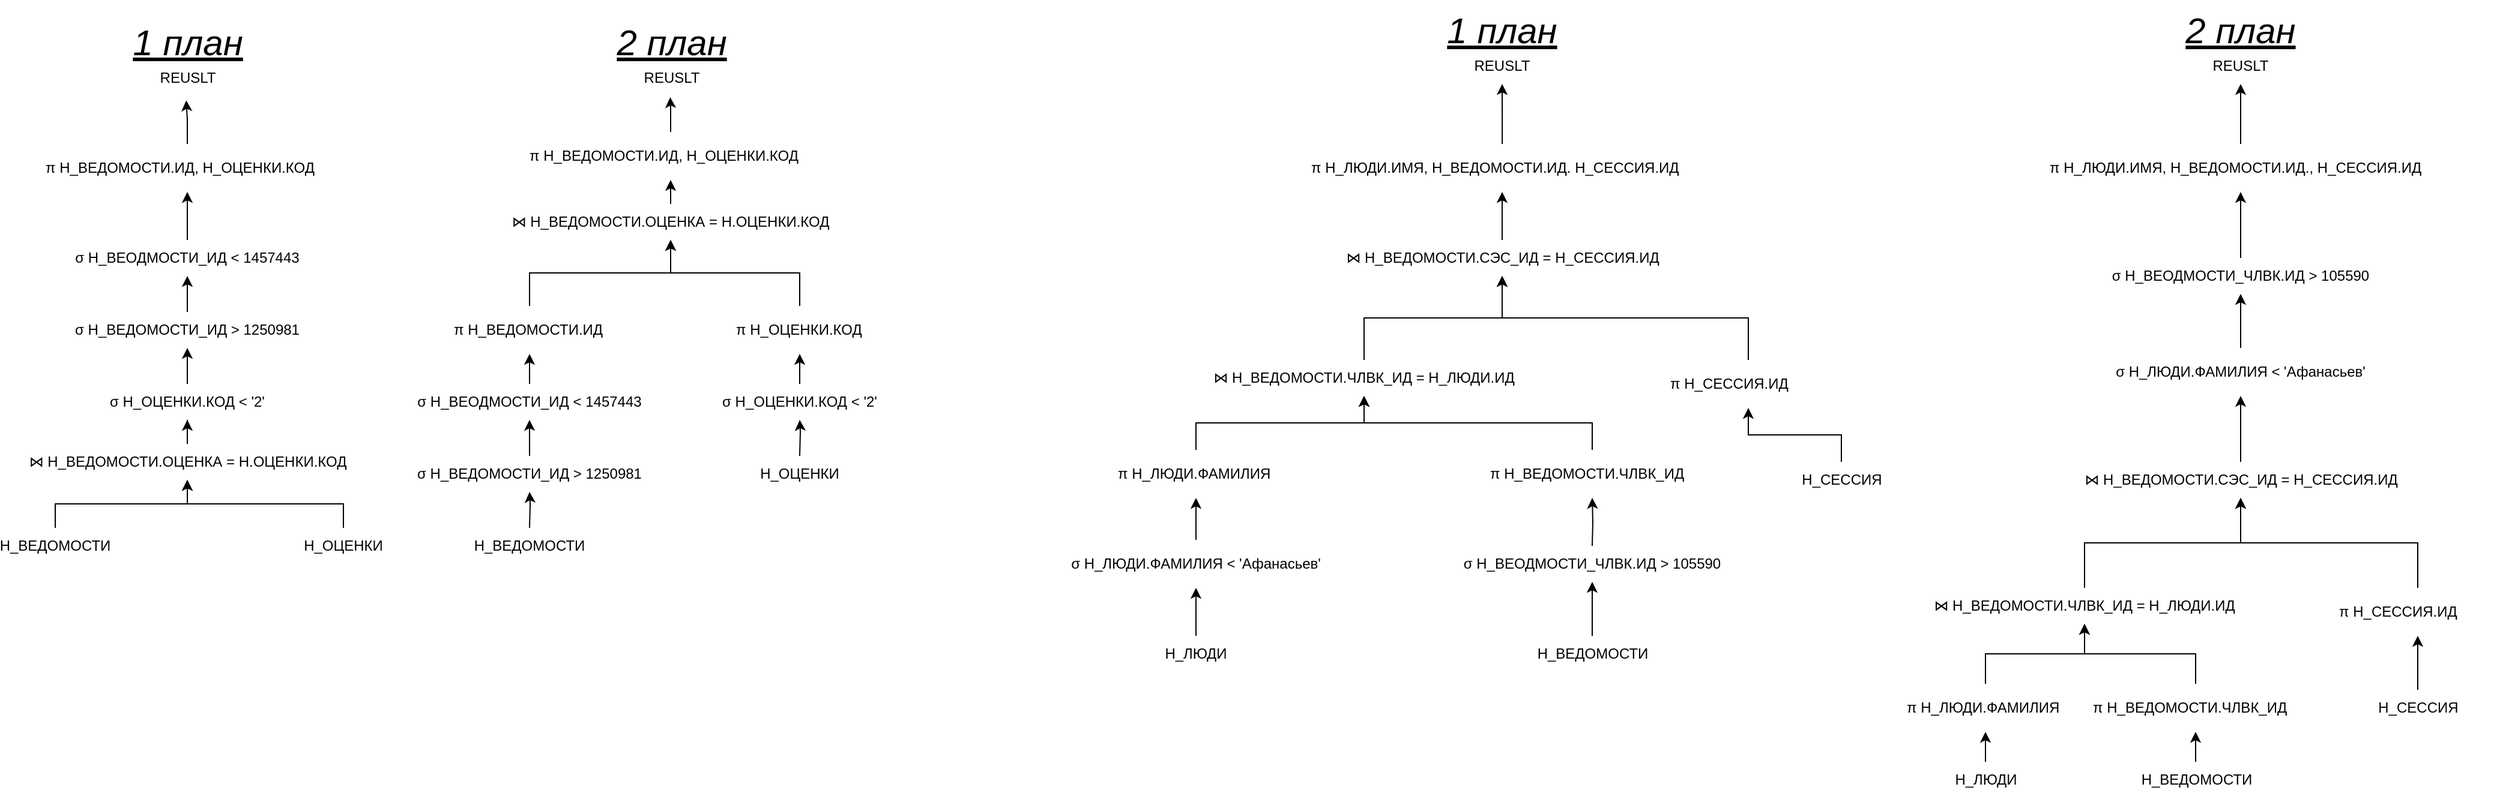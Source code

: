 <mxfile version="24.4.9" type="device">
  <diagram name="Page-1" id="cY3PVSHQkvxPXBEjbLgC">
    <mxGraphModel dx="2304" dy="683" grid="1" gridSize="10" guides="1" tooltips="1" connect="1" arrows="1" fold="1" page="1" pageScale="1" pageWidth="1169" pageHeight="827" math="0" shadow="0">
      <root>
        <mxCell id="0" />
        <mxCell id="1" parent="0" />
        <mxCell id="KoGDCauCFxVt7_qu_iSd-120" style="edgeStyle=orthogonalEdgeStyle;rounded=0;orthogonalLoop=1;jettySize=auto;html=1;entryX=0.5;entryY=1;entryDx=0;entryDy=0;" parent="1" target="KoGDCauCFxVt7_qu_iSd-112" edge="1">
          <mxGeometry relative="1" as="geometry">
            <mxPoint x="400" y="490" as="sourcePoint" />
          </mxGeometry>
        </mxCell>
        <mxCell id="KoGDCauCFxVt7_qu_iSd-109" value="&lt;span class=&quot;box&quot;&gt;σ &lt;/span&gt;Н_ВЕОДМОСТИ_ЧЛВК.ИД &amp;gt; 105590" style="text;html=1;verticalAlign=middle;align=center;whiteSpace=wrap;" parent="1" vertex="1">
          <mxGeometry x="280" y="490" width="240" height="30" as="geometry" />
        </mxCell>
        <mxCell id="KoGDCauCFxVt7_qu_iSd-40" style="edgeStyle=orthogonalEdgeStyle;rounded=0;orthogonalLoop=1;jettySize=auto;html=1;entryX=0.5;entryY=1;entryDx=0;entryDy=0;verticalAlign=middle;" parent="1" source="KoGDCauCFxVt7_qu_iSd-24" target="KoGDCauCFxVt7_qu_iSd-27" edge="1">
          <mxGeometry relative="1" as="geometry" />
        </mxCell>
        <mxCell id="KoGDCauCFxVt7_qu_iSd-24" value="Н_ОЦЕНКИ" style="text;strokeColor=none;align=center;fillColor=none;html=1;verticalAlign=middle;whiteSpace=wrap;rounded=0;" parent="1" vertex="1">
          <mxGeometry x="-675" y="475" width="70" height="30" as="geometry" />
        </mxCell>
        <mxCell id="KoGDCauCFxVt7_qu_iSd-32" style="edgeStyle=orthogonalEdgeStyle;rounded=0;orthogonalLoop=1;jettySize=auto;html=1;verticalAlign=middle;" parent="1" source="KoGDCauCFxVt7_qu_iSd-27" target="KoGDCauCFxVt7_qu_iSd-29" edge="1">
          <mxGeometry relative="1" as="geometry" />
        </mxCell>
        <mxCell id="KoGDCauCFxVt7_qu_iSd-27" value="⋈ Н_ВЕДОМОСТИ.ОЦЕНКА = Н.ОЦЕНКИ.КОД" style="text;strokeColor=none;align=center;fillColor=none;html=1;verticalAlign=middle;whiteSpace=wrap;rounded=0;" parent="1" vertex="1">
          <mxGeometry x="-907.5" y="405" width="275" height="30" as="geometry" />
        </mxCell>
        <mxCell id="KoGDCauCFxVt7_qu_iSd-39" style="edgeStyle=orthogonalEdgeStyle;rounded=0;orthogonalLoop=1;jettySize=auto;html=1;entryX=0.5;entryY=1;entryDx=0;entryDy=0;verticalAlign=middle;" parent="1" source="KoGDCauCFxVt7_qu_iSd-28" target="KoGDCauCFxVt7_qu_iSd-27" edge="1">
          <mxGeometry relative="1" as="geometry" />
        </mxCell>
        <mxCell id="KoGDCauCFxVt7_qu_iSd-28" value="Н_ВЕДОМОСТИ" style="text;strokeColor=none;align=center;fillColor=none;html=1;verticalAlign=middle;whiteSpace=wrap;rounded=0;" parent="1" vertex="1">
          <mxGeometry x="-910" y="475" width="60" height="30" as="geometry" />
        </mxCell>
        <mxCell id="KoGDCauCFxVt7_qu_iSd-33" style="edgeStyle=orthogonalEdgeStyle;rounded=0;orthogonalLoop=1;jettySize=auto;html=1;verticalAlign=middle;" parent="1" source="KoGDCauCFxVt7_qu_iSd-29" target="KoGDCauCFxVt7_qu_iSd-30" edge="1">
          <mxGeometry relative="1" as="geometry" />
        </mxCell>
        <mxCell id="KoGDCauCFxVt7_qu_iSd-29" value="&lt;span class=&quot;box&quot;&gt;σ &lt;/span&gt;Н_ОЦЕНКИ.КОД &amp;lt; &#39;2&#39;" style="text;strokeColor=none;align=center;fillColor=none;html=1;verticalAlign=middle;whiteSpace=wrap;rounded=0;" parent="1" vertex="1">
          <mxGeometry x="-850" y="355" width="160" height="30" as="geometry" />
        </mxCell>
        <mxCell id="KoGDCauCFxVt7_qu_iSd-36" style="edgeStyle=orthogonalEdgeStyle;rounded=0;orthogonalLoop=1;jettySize=auto;html=1;verticalAlign=middle;" parent="1" source="KoGDCauCFxVt7_qu_iSd-30" target="KoGDCauCFxVt7_qu_iSd-31" edge="1">
          <mxGeometry relative="1" as="geometry" />
        </mxCell>
        <mxCell id="KoGDCauCFxVt7_qu_iSd-30" value="&lt;span class=&quot;box&quot;&gt;σ &lt;/span&gt;Н_ВЕДОМОСТИ_ИД &amp;gt; 1250981" style="text;strokeColor=none;align=center;fillColor=none;html=1;verticalAlign=middle;whiteSpace=wrap;rounded=0;" parent="1" vertex="1">
          <mxGeometry x="-875" y="295" width="210" height="30" as="geometry" />
        </mxCell>
        <mxCell id="KoGDCauCFxVt7_qu_iSd-42" style="edgeStyle=orthogonalEdgeStyle;rounded=0;orthogonalLoop=1;jettySize=auto;html=1;verticalAlign=middle;" parent="1" source="KoGDCauCFxVt7_qu_iSd-31" target="KoGDCauCFxVt7_qu_iSd-41" edge="1">
          <mxGeometry relative="1" as="geometry" />
        </mxCell>
        <mxCell id="KoGDCauCFxVt7_qu_iSd-31" value="&lt;span class=&quot;box&quot;&gt;σ &lt;/span&gt;Н_ВЕОДМОСТИ_ИД &amp;lt; 1457443" style="text;html=1;verticalAlign=middle;align=center;whiteSpace=wrap;" parent="1" vertex="1">
          <mxGeometry x="-875" y="235" width="210" height="30" as="geometry" />
        </mxCell>
        <mxCell id="KoGDCauCFxVt7_qu_iSd-37" value="REUSLT" style="text;html=1;align=center;verticalAlign=middle;resizable=0;points=[];autosize=1;strokeColor=none;fillColor=none;" parent="1" vertex="1">
          <mxGeometry x="-805" y="85" width="70" height="30" as="geometry" />
        </mxCell>
        <mxCell id="KoGDCauCFxVt7_qu_iSd-41" value="&lt;span class=&quot;box&quot;&gt;π&lt;/span&gt; Н_ВЕДОМОСТИ.ИД, Н_ОЦЕНКИ.КОД" style="text;whiteSpace=wrap;html=1;verticalAlign=middle;" parent="1" vertex="1">
          <mxGeometry x="-890" y="155" width="240" height="40" as="geometry" />
        </mxCell>
        <mxCell id="KoGDCauCFxVt7_qu_iSd-43" style="edgeStyle=orthogonalEdgeStyle;rounded=0;orthogonalLoop=1;jettySize=auto;html=1;entryX=0.487;entryY=1.123;entryDx=0;entryDy=0;entryPerimeter=0;verticalAlign=middle;" parent="1" source="KoGDCauCFxVt7_qu_iSd-41" target="KoGDCauCFxVt7_qu_iSd-37" edge="1">
          <mxGeometry relative="1" as="geometry" />
        </mxCell>
        <mxCell id="KoGDCauCFxVt7_qu_iSd-51" style="edgeStyle=orthogonalEdgeStyle;rounded=0;orthogonalLoop=1;jettySize=auto;html=1;verticalAlign=middle;" parent="1" target="KoGDCauCFxVt7_qu_iSd-50" edge="1">
          <mxGeometry relative="1" as="geometry">
            <mxPoint x="-260.0" y="415" as="sourcePoint" />
          </mxGeometry>
        </mxCell>
        <mxCell id="KoGDCauCFxVt7_qu_iSd-52" style="edgeStyle=orthogonalEdgeStyle;rounded=0;orthogonalLoop=1;jettySize=auto;html=1;verticalAlign=middle;" parent="1" target="KoGDCauCFxVt7_qu_iSd-48" edge="1">
          <mxGeometry relative="1" as="geometry">
            <mxPoint x="-485.0" y="475" as="sourcePoint" />
          </mxGeometry>
        </mxCell>
        <mxCell id="KoGDCauCFxVt7_qu_iSd-47" style="edgeStyle=orthogonalEdgeStyle;rounded=0;orthogonalLoop=1;jettySize=auto;html=1;verticalAlign=middle;" parent="1" source="KoGDCauCFxVt7_qu_iSd-48" target="KoGDCauCFxVt7_qu_iSd-49" edge="1">
          <mxGeometry relative="1" as="geometry" />
        </mxCell>
        <mxCell id="KoGDCauCFxVt7_qu_iSd-48" value="&lt;span class=&quot;box&quot;&gt;σ &lt;/span&gt;Н_ВЕДОМОСТИ_ИД &amp;gt; 1250981" style="text;strokeColor=none;align=center;fillColor=none;html=1;verticalAlign=middle;whiteSpace=wrap;rounded=0;" parent="1" vertex="1">
          <mxGeometry x="-590" y="415" width="210" height="30" as="geometry" />
        </mxCell>
        <mxCell id="KoGDCauCFxVt7_qu_iSd-60" style="edgeStyle=orthogonalEdgeStyle;rounded=0;orthogonalLoop=1;jettySize=auto;html=1;entryX=0.5;entryY=1;entryDx=0;entryDy=0;verticalAlign=middle;" parent="1" source="KoGDCauCFxVt7_qu_iSd-49" target="KoGDCauCFxVt7_qu_iSd-53" edge="1">
          <mxGeometry relative="1" as="geometry" />
        </mxCell>
        <mxCell id="KoGDCauCFxVt7_qu_iSd-49" value="&lt;span class=&quot;box&quot;&gt;σ &lt;/span&gt;Н_ВЕОДМОСТИ_ИД &amp;lt; 1457443" style="text;html=1;verticalAlign=middle;align=center;whiteSpace=wrap;" parent="1" vertex="1">
          <mxGeometry x="-590" y="355" width="210" height="30" as="geometry" />
        </mxCell>
        <mxCell id="KoGDCauCFxVt7_qu_iSd-61" style="edgeStyle=orthogonalEdgeStyle;rounded=0;orthogonalLoop=1;jettySize=auto;html=1;exitX=0.5;exitY=0;exitDx=0;exitDy=0;entryX=0.5;entryY=1;entryDx=0;entryDy=0;verticalAlign=middle;" parent="1" source="KoGDCauCFxVt7_qu_iSd-50" target="KoGDCauCFxVt7_qu_iSd-54" edge="1">
          <mxGeometry relative="1" as="geometry" />
        </mxCell>
        <mxCell id="KoGDCauCFxVt7_qu_iSd-50" value="&lt;span class=&quot;box&quot;&gt;σ &lt;/span&gt;Н_ОЦЕНКИ.КОД &amp;lt; &#39;2&#39;" style="text;strokeColor=none;align=center;fillColor=none;html=1;verticalAlign=middle;whiteSpace=wrap;rounded=0;" parent="1" vertex="1">
          <mxGeometry x="-340" y="355" width="160" height="30" as="geometry" />
        </mxCell>
        <mxCell id="KoGDCauCFxVt7_qu_iSd-62" style="edgeStyle=orthogonalEdgeStyle;rounded=0;orthogonalLoop=1;jettySize=auto;html=1;entryX=0.5;entryY=1;entryDx=0;entryDy=0;verticalAlign=middle;" parent="1" source="KoGDCauCFxVt7_qu_iSd-53" target="KoGDCauCFxVt7_qu_iSd-55" edge="1">
          <mxGeometry relative="1" as="geometry" />
        </mxCell>
        <mxCell id="KoGDCauCFxVt7_qu_iSd-53" value="&lt;span class=&quot;box&quot;&gt;π&lt;/span&gt; Н_ВЕДОМОСТИ.ИД" style="text;whiteSpace=wrap;html=1;verticalAlign=middle;" parent="1" vertex="1">
          <mxGeometry x="-550" y="290" width="130" height="40" as="geometry" />
        </mxCell>
        <mxCell id="KoGDCauCFxVt7_qu_iSd-63" style="edgeStyle=orthogonalEdgeStyle;rounded=0;orthogonalLoop=1;jettySize=auto;html=1;entryX=0.5;entryY=1;entryDx=0;entryDy=0;verticalAlign=middle;" parent="1" source="KoGDCauCFxVt7_qu_iSd-54" target="KoGDCauCFxVt7_qu_iSd-55" edge="1">
          <mxGeometry relative="1" as="geometry" />
        </mxCell>
        <mxCell id="KoGDCauCFxVt7_qu_iSd-54" value="&lt;span class=&quot;box&quot;&gt;π&lt;/span&gt; Н_ОЦЕНКИ.КОД" style="text;whiteSpace=wrap;html=1;verticalAlign=middle;" parent="1" vertex="1">
          <mxGeometry x="-315" y="290" width="110" height="40" as="geometry" />
        </mxCell>
        <mxCell id="KoGDCauCFxVt7_qu_iSd-65" style="edgeStyle=orthogonalEdgeStyle;rounded=0;orthogonalLoop=1;jettySize=auto;html=1;exitX=0.5;exitY=0;exitDx=0;exitDy=0;entryX=0.5;entryY=1;entryDx=0;entryDy=0;verticalAlign=middle;" parent="1" source="KoGDCauCFxVt7_qu_iSd-55" target="KoGDCauCFxVt7_qu_iSd-64" edge="1">
          <mxGeometry relative="1" as="geometry" />
        </mxCell>
        <mxCell id="KoGDCauCFxVt7_qu_iSd-55" value="⋈ Н_ВЕДОМОСТИ.ОЦЕНКА = Н.ОЦЕНКИ.КОД" style="text;strokeColor=none;align=center;fillColor=none;html=1;verticalAlign=middle;whiteSpace=wrap;rounded=0;" parent="1" vertex="1">
          <mxGeometry x="-505" y="205" width="275" height="30" as="geometry" />
        </mxCell>
        <mxCell id="KoGDCauCFxVt7_qu_iSd-56" value="Н_ОЦЕНКИ" style="text;strokeColor=none;align=center;fillColor=none;html=1;verticalAlign=middle;whiteSpace=wrap;rounded=0;" parent="1" vertex="1">
          <mxGeometry x="-295" y="415" width="70" height="30" as="geometry" />
        </mxCell>
        <mxCell id="KoGDCauCFxVt7_qu_iSd-57" value="Н_ВЕДОМОСТИ" style="text;strokeColor=none;align=center;fillColor=none;html=1;verticalAlign=middle;whiteSpace=wrap;rounded=0;" parent="1" vertex="1">
          <mxGeometry x="-515" y="475" width="60" height="30" as="geometry" />
        </mxCell>
        <mxCell id="KoGDCauCFxVt7_qu_iSd-64" value="&lt;span class=&quot;box&quot;&gt;π&lt;/span&gt; Н_ВЕДОМОСТИ.ИД, Н_ОЦЕНКИ.КОД" style="text;whiteSpace=wrap;html=1;verticalAlign=middle;" parent="1" vertex="1">
          <mxGeometry x="-487.5" y="145" width="240" height="40" as="geometry" />
        </mxCell>
        <mxCell id="KoGDCauCFxVt7_qu_iSd-66" value="REUSLT" style="text;html=1;align=center;verticalAlign=middle;resizable=0;points=[];autosize=1;strokeColor=none;fillColor=none;" parent="1" vertex="1">
          <mxGeometry x="-402.5" y="85" width="70" height="30" as="geometry" />
        </mxCell>
        <mxCell id="KoGDCauCFxVt7_qu_iSd-67" style="edgeStyle=orthogonalEdgeStyle;rounded=0;orthogonalLoop=1;jettySize=auto;html=1;entryX=0.495;entryY=1.033;entryDx=0;entryDy=0;entryPerimeter=0;verticalAlign=middle;" parent="1" source="KoGDCauCFxVt7_qu_iSd-64" target="KoGDCauCFxVt7_qu_iSd-66" edge="1">
          <mxGeometry relative="1" as="geometry" />
        </mxCell>
        <mxCell id="KoGDCauCFxVt7_qu_iSd-68" value="1 план" style="text;html=1;align=center;verticalAlign=middle;resizable=0;points=[];autosize=1;strokeColor=none;fillColor=none;fontSize=30;fontStyle=6" parent="1" vertex="1">
          <mxGeometry x="-830" y="45" width="120" height="50" as="geometry" />
        </mxCell>
        <mxCell id="KoGDCauCFxVt7_qu_iSd-69" value="2 план" style="text;html=1;align=center;verticalAlign=middle;resizable=0;points=[];autosize=1;strokeColor=none;fillColor=none;fontSize=30;fontStyle=6" parent="1" vertex="1">
          <mxGeometry x="-427.5" y="45" width="120" height="50" as="geometry" />
        </mxCell>
        <mxCell id="KoGDCauCFxVt7_qu_iSd-134" style="edgeStyle=orthogonalEdgeStyle;rounded=0;orthogonalLoop=1;jettySize=auto;html=1;entryX=0.5;entryY=1;entryDx=0;entryDy=0;" parent="1" source="KoGDCauCFxVt7_qu_iSd-71" target="KoGDCauCFxVt7_qu_iSd-133" edge="1">
          <mxGeometry relative="1" as="geometry" />
        </mxCell>
        <mxCell id="KoGDCauCFxVt7_qu_iSd-71" value="Н_СЕССИЯ" style="text;strokeColor=none;align=center;fillColor=none;html=1;verticalAlign=middle;whiteSpace=wrap;rounded=0;" parent="1" vertex="1">
          <mxGeometry x="572.5" y="420" width="70" height="30" as="geometry" />
        </mxCell>
        <mxCell id="KoGDCauCFxVt7_qu_iSd-82" value="REUSLT" style="text;html=1;verticalAlign=middle;align=center;whiteSpace=wrap;" parent="1" vertex="1">
          <mxGeometry x="290" y="75" width="70" height="30" as="geometry" />
        </mxCell>
        <mxCell id="KoGDCauCFxVt7_qu_iSd-102" value="REUSLT" style="text;html=1;verticalAlign=middle;align=center;whiteSpace=wrap;" parent="1" vertex="1">
          <mxGeometry x="905" y="75" width="70" height="30" as="geometry" />
        </mxCell>
        <mxCell id="KoGDCauCFxVt7_qu_iSd-104" value="1 план" style="text;html=1;verticalAlign=middle;align=center;whiteSpace=wrap;fontSize=30;fontStyle=6" parent="1" vertex="1">
          <mxGeometry x="265" y="35" width="120" height="50" as="geometry" />
        </mxCell>
        <mxCell id="KoGDCauCFxVt7_qu_iSd-119" style="edgeStyle=orthogonalEdgeStyle;rounded=0;orthogonalLoop=1;jettySize=auto;html=1;entryX=0.5;entryY=1;entryDx=0;entryDy=0;" parent="1" source="KoGDCauCFxVt7_qu_iSd-107" edge="1">
          <mxGeometry relative="1" as="geometry">
            <mxPoint x="400" y="520" as="targetPoint" />
          </mxGeometry>
        </mxCell>
        <mxCell id="KoGDCauCFxVt7_qu_iSd-107" value="Н_ВЕДОМОСТИ" style="text;html=1;align=center;verticalAlign=middle;resizable=0;points=[];autosize=1;strokeColor=none;fillColor=none;" parent="1" vertex="1">
          <mxGeometry x="340" y="565" width="120" height="30" as="geometry" />
        </mxCell>
        <mxCell id="KoGDCauCFxVt7_qu_iSd-118" style="edgeStyle=orthogonalEdgeStyle;rounded=0;orthogonalLoop=1;jettySize=auto;html=1;entryX=0.5;entryY=1;entryDx=0;entryDy=0;" parent="1" source="KoGDCauCFxVt7_qu_iSd-108" target="KoGDCauCFxVt7_qu_iSd-113" edge="1">
          <mxGeometry relative="1" as="geometry" />
        </mxCell>
        <mxCell id="KoGDCauCFxVt7_qu_iSd-108" value="&lt;span class=&quot;box&quot;&gt;σ&lt;/span&gt; Н_ЛЮДИ.ФАМИЛИЯ &amp;lt; &#39;Афанасьев&#39;" style="text;html=1;verticalAlign=middle;align=center;whiteSpace=wrap;" parent="1" vertex="1">
          <mxGeometry x="-40" y="485" width="220" height="40" as="geometry" />
        </mxCell>
        <mxCell id="KoGDCauCFxVt7_qu_iSd-116" style="edgeStyle=orthogonalEdgeStyle;rounded=0;orthogonalLoop=1;jettySize=auto;html=1;entryX=0.5;entryY=1;entryDx=0;entryDy=0;" parent="1" source="KoGDCauCFxVt7_qu_iSd-110" target="KoGDCauCFxVt7_qu_iSd-108" edge="1">
          <mxGeometry relative="1" as="geometry" />
        </mxCell>
        <mxCell id="KoGDCauCFxVt7_qu_iSd-110" value="Н_ЛЮДИ" style="text;strokeColor=none;align=center;fillColor=none;html=1;verticalAlign=middle;whiteSpace=wrap;rounded=0;" parent="1" vertex="1">
          <mxGeometry x="35" y="565" width="70" height="30" as="geometry" />
        </mxCell>
        <mxCell id="KoGDCauCFxVt7_qu_iSd-122" style="edgeStyle=orthogonalEdgeStyle;rounded=0;orthogonalLoop=1;jettySize=auto;html=1;entryX=0.5;entryY=1;entryDx=0;entryDy=0;" parent="1" source="KoGDCauCFxVt7_qu_iSd-112" target="KoGDCauCFxVt7_qu_iSd-115" edge="1">
          <mxGeometry relative="1" as="geometry" />
        </mxCell>
        <mxCell id="KoGDCauCFxVt7_qu_iSd-112" value="&lt;span class=&quot;box&quot;&gt;π&lt;/span&gt; Н_ВЕДОМОСТИ.ЧЛВК_ИД" style="text;whiteSpace=wrap;html=1;verticalAlign=middle;" parent="1" vertex="1">
          <mxGeometry x="312.5" y="410" width="175" height="40" as="geometry" />
        </mxCell>
        <mxCell id="KoGDCauCFxVt7_qu_iSd-121" style="edgeStyle=orthogonalEdgeStyle;rounded=0;orthogonalLoop=1;jettySize=auto;html=1;entryX=0.5;entryY=1;entryDx=0;entryDy=0;" parent="1" source="KoGDCauCFxVt7_qu_iSd-113" target="KoGDCauCFxVt7_qu_iSd-115" edge="1">
          <mxGeometry relative="1" as="geometry" />
        </mxCell>
        <mxCell id="KoGDCauCFxVt7_qu_iSd-113" value="&lt;span class=&quot;box&quot;&gt;π&lt;/span&gt; Н_ЛЮДИ.ФАМИЛИЯ" style="text;whiteSpace=wrap;html=1;verticalAlign=middle;" parent="1" vertex="1">
          <mxGeometry x="2.5" y="410" width="135" height="40" as="geometry" />
        </mxCell>
        <mxCell id="KoGDCauCFxVt7_qu_iSd-125" style="edgeStyle=orthogonalEdgeStyle;rounded=0;orthogonalLoop=1;jettySize=auto;html=1;entryX=0.5;entryY=1;entryDx=0;entryDy=0;" parent="1" source="KoGDCauCFxVt7_qu_iSd-115" target="KoGDCauCFxVt7_qu_iSd-123" edge="1">
          <mxGeometry relative="1" as="geometry" />
        </mxCell>
        <mxCell id="KoGDCauCFxVt7_qu_iSd-115" value="⋈ Н_ВЕДОМОСТИ.ЧЛВК_ИД = Н_ЛЮДИ.ИД" style="text;strokeColor=none;align=center;fillColor=none;html=1;verticalAlign=middle;whiteSpace=wrap;rounded=0;" parent="1" vertex="1">
          <mxGeometry x="60" y="335" width="300" height="30" as="geometry" />
        </mxCell>
        <mxCell id="KoGDCauCFxVt7_qu_iSd-127" style="edgeStyle=orthogonalEdgeStyle;rounded=0;orthogonalLoop=1;jettySize=auto;html=1;entryX=0.5;entryY=1;entryDx=0;entryDy=0;" parent="1" source="KoGDCauCFxVt7_qu_iSd-123" target="KoGDCauCFxVt7_qu_iSd-126" edge="1">
          <mxGeometry relative="1" as="geometry" />
        </mxCell>
        <mxCell id="KoGDCauCFxVt7_qu_iSd-123" value="⋈ Н_ВЕДОМОСТИ.СЭС_ИД = Н_СЕССИЯ.ИД" style="text;strokeColor=none;align=center;fillColor=none;html=1;verticalAlign=middle;whiteSpace=wrap;rounded=0;" parent="1" vertex="1">
          <mxGeometry x="187.5" y="235" width="275" height="30" as="geometry" />
        </mxCell>
        <mxCell id="KoGDCauCFxVt7_qu_iSd-152" style="edgeStyle=orthogonalEdgeStyle;rounded=0;orthogonalLoop=1;jettySize=auto;html=1;entryX=0.5;entryY=1;entryDx=0;entryDy=0;" parent="1" source="KoGDCauCFxVt7_qu_iSd-126" target="KoGDCauCFxVt7_qu_iSd-82" edge="1">
          <mxGeometry relative="1" as="geometry" />
        </mxCell>
        <mxCell id="KoGDCauCFxVt7_qu_iSd-126" value="&lt;span class=&quot;box&quot;&gt;π&lt;/span&gt; Н_ЛЮДИ.ИМЯ, Н_ВЕДОМОСТИ.ИД. Н_СЕССИЯ.ИД" style="text;whiteSpace=wrap;html=1;verticalAlign=middle;" parent="1" vertex="1">
          <mxGeometry x="163.75" y="155" width="322.5" height="40" as="geometry" />
        </mxCell>
        <mxCell id="KoGDCauCFxVt7_qu_iSd-142" style="edgeStyle=orthogonalEdgeStyle;rounded=0;orthogonalLoop=1;jettySize=auto;html=1;entryX=0.5;entryY=1;entryDx=0;entryDy=0;" parent="1" source="KoGDCauCFxVt7_qu_iSd-128" target="KoGDCauCFxVt7_qu_iSd-139" edge="1">
          <mxGeometry relative="1" as="geometry" />
        </mxCell>
        <mxCell id="KoGDCauCFxVt7_qu_iSd-128" value="Н_ВЕДОМОСТИ" style="text;html=1;align=center;verticalAlign=middle;resizable=0;points=[];autosize=1;strokeColor=none;fillColor=none;" parent="1" vertex="1">
          <mxGeometry x="842.5" y="670" width="120" height="30" as="geometry" />
        </mxCell>
        <mxCell id="KoGDCauCFxVt7_qu_iSd-140" style="edgeStyle=orthogonalEdgeStyle;rounded=0;orthogonalLoop=1;jettySize=auto;html=1;entryX=0.5;entryY=1;entryDx=0;entryDy=0;" parent="1" source="KoGDCauCFxVt7_qu_iSd-129" target="KoGDCauCFxVt7_qu_iSd-138" edge="1">
          <mxGeometry relative="1" as="geometry" />
        </mxCell>
        <mxCell id="KoGDCauCFxVt7_qu_iSd-129" value="Н_ЛЮДИ" style="text;strokeColor=none;align=center;fillColor=none;html=1;verticalAlign=middle;whiteSpace=wrap;rounded=0;" parent="1" vertex="1">
          <mxGeometry x="692.5" y="670" width="70" height="30" as="geometry" />
        </mxCell>
        <mxCell id="KoGDCauCFxVt7_qu_iSd-141" style="edgeStyle=orthogonalEdgeStyle;rounded=0;orthogonalLoop=1;jettySize=auto;html=1;entryX=0.5;entryY=1;entryDx=0;entryDy=0;" parent="1" source="KoGDCauCFxVt7_qu_iSd-131" target="KoGDCauCFxVt7_qu_iSd-137" edge="1">
          <mxGeometry relative="1" as="geometry" />
        </mxCell>
        <mxCell id="KoGDCauCFxVt7_qu_iSd-131" value="Н_СЕССИЯ" style="text;strokeColor=none;align=center;fillColor=none;html=1;verticalAlign=middle;whiteSpace=wrap;rounded=0;" parent="1" vertex="1">
          <mxGeometry x="1052.5" y="610" width="70" height="30" as="geometry" />
        </mxCell>
        <mxCell id="KoGDCauCFxVt7_qu_iSd-135" style="edgeStyle=orthogonalEdgeStyle;rounded=0;orthogonalLoop=1;jettySize=auto;html=1;entryX=0.5;entryY=1;entryDx=0;entryDy=0;" parent="1" source="KoGDCauCFxVt7_qu_iSd-133" target="KoGDCauCFxVt7_qu_iSd-123" edge="1">
          <mxGeometry relative="1" as="geometry" />
        </mxCell>
        <mxCell id="KoGDCauCFxVt7_qu_iSd-133" value="&lt;span class=&quot;box&quot;&gt;π&lt;/span&gt; Н_СЕССИЯ.ИД" style="text;whiteSpace=wrap;html=1;verticalAlign=middle;" parent="1" vertex="1">
          <mxGeometry x="462.5" y="335" width="135" height="40" as="geometry" />
        </mxCell>
        <mxCell id="OYXklTBoOVYnBkDztAdi-1" style="edgeStyle=orthogonalEdgeStyle;rounded=0;orthogonalLoop=1;jettySize=auto;html=1;entryX=0.5;entryY=1;entryDx=0;entryDy=0;" edge="1" parent="1" source="KoGDCauCFxVt7_qu_iSd-137" target="KoGDCauCFxVt7_qu_iSd-146">
          <mxGeometry relative="1" as="geometry" />
        </mxCell>
        <mxCell id="KoGDCauCFxVt7_qu_iSd-137" value="&lt;span class=&quot;box&quot;&gt;π&lt;/span&gt; Н_СЕССИЯ.ИД" style="text;whiteSpace=wrap;html=1;verticalAlign=middle;" parent="1" vertex="1">
          <mxGeometry x="1020" y="525" width="135" height="40" as="geometry" />
        </mxCell>
        <mxCell id="KoGDCauCFxVt7_qu_iSd-157" style="edgeStyle=orthogonalEdgeStyle;rounded=0;orthogonalLoop=1;jettySize=auto;html=1;entryX=0.5;entryY=1;entryDx=0;entryDy=0;" parent="1" source="KoGDCauCFxVt7_qu_iSd-138" target="KoGDCauCFxVt7_qu_iSd-145" edge="1">
          <mxGeometry relative="1" as="geometry" />
        </mxCell>
        <mxCell id="KoGDCauCFxVt7_qu_iSd-138" value="&lt;span class=&quot;box&quot;&gt;π&lt;/span&gt; Н_ЛЮДИ.ФАМИЛИЯ" style="text;whiteSpace=wrap;html=1;verticalAlign=middle;" parent="1" vertex="1">
          <mxGeometry x="660" y="605" width="135" height="40" as="geometry" />
        </mxCell>
        <mxCell id="KoGDCauCFxVt7_qu_iSd-158" style="edgeStyle=orthogonalEdgeStyle;rounded=0;orthogonalLoop=1;jettySize=auto;html=1;entryX=0.5;entryY=1;entryDx=0;entryDy=0;" parent="1" source="KoGDCauCFxVt7_qu_iSd-139" target="KoGDCauCFxVt7_qu_iSd-145" edge="1">
          <mxGeometry relative="1" as="geometry" />
        </mxCell>
        <mxCell id="KoGDCauCFxVt7_qu_iSd-139" value="&lt;span class=&quot;box&quot;&gt;π&lt;/span&gt; Н_ВЕДОМОСТИ.ЧЛВК_ИД" style="text;whiteSpace=wrap;html=1;verticalAlign=middle;" parent="1" vertex="1">
          <mxGeometry x="815" y="605" width="175" height="40" as="geometry" />
        </mxCell>
        <mxCell id="KoGDCauCFxVt7_qu_iSd-159" style="edgeStyle=orthogonalEdgeStyle;rounded=0;orthogonalLoop=1;jettySize=auto;html=1;entryX=0.5;entryY=1;entryDx=0;entryDy=0;" parent="1" source="KoGDCauCFxVt7_qu_iSd-145" target="KoGDCauCFxVt7_qu_iSd-146" edge="1">
          <mxGeometry relative="1" as="geometry" />
        </mxCell>
        <mxCell id="KoGDCauCFxVt7_qu_iSd-145" value="⋈ Н_ВЕДОМОСТИ.ЧЛВК_ИД = Н_ЛЮДИ.ИД" style="text;strokeColor=none;align=center;fillColor=none;html=1;verticalAlign=middle;whiteSpace=wrap;rounded=0;" parent="1" vertex="1">
          <mxGeometry x="660" y="525" width="300" height="30" as="geometry" />
        </mxCell>
        <mxCell id="KoGDCauCFxVt7_qu_iSd-160" style="edgeStyle=orthogonalEdgeStyle;rounded=0;orthogonalLoop=1;jettySize=auto;html=1;entryX=0.5;entryY=1;entryDx=0;entryDy=0;" parent="1" source="KoGDCauCFxVt7_qu_iSd-146" target="KoGDCauCFxVt7_qu_iSd-148" edge="1">
          <mxGeometry relative="1" as="geometry" />
        </mxCell>
        <mxCell id="KoGDCauCFxVt7_qu_iSd-146" value="⋈ Н_ВЕДОМОСТИ.СЭС_ИД = Н_СЕССИЯ.ИД" style="text;strokeColor=none;align=center;fillColor=none;html=1;verticalAlign=middle;whiteSpace=wrap;rounded=0;" parent="1" vertex="1">
          <mxGeometry x="802.5" y="420" width="275" height="30" as="geometry" />
        </mxCell>
        <mxCell id="KoGDCauCFxVt7_qu_iSd-161" style="edgeStyle=orthogonalEdgeStyle;rounded=0;orthogonalLoop=1;jettySize=auto;html=1;entryX=0.5;entryY=1;entryDx=0;entryDy=0;" parent="1" source="KoGDCauCFxVt7_qu_iSd-148" target="KoGDCauCFxVt7_qu_iSd-149" edge="1">
          <mxGeometry relative="1" as="geometry" />
        </mxCell>
        <mxCell id="KoGDCauCFxVt7_qu_iSd-148" value="&lt;span class=&quot;box&quot;&gt;σ&lt;/span&gt; Н_ЛЮДИ.ФАМИЛИЯ &amp;lt; &#39;Афанасьев&#39;" style="text;html=1;verticalAlign=middle;align=center;whiteSpace=wrap;" parent="1" vertex="1">
          <mxGeometry x="830" y="325" width="220" height="40" as="geometry" />
        </mxCell>
        <mxCell id="KoGDCauCFxVt7_qu_iSd-162" style="edgeStyle=orthogonalEdgeStyle;rounded=0;orthogonalLoop=1;jettySize=auto;html=1;entryX=0.5;entryY=1;entryDx=0;entryDy=0;" parent="1" source="KoGDCauCFxVt7_qu_iSd-149" target="KoGDCauCFxVt7_qu_iSd-150" edge="1">
          <mxGeometry relative="1" as="geometry" />
        </mxCell>
        <mxCell id="KoGDCauCFxVt7_qu_iSd-149" value="&lt;span class=&quot;box&quot;&gt;σ &lt;/span&gt;Н_ВЕОДМОСТИ_ЧЛВК.ИД &amp;gt; 105590" style="text;html=1;verticalAlign=middle;align=center;whiteSpace=wrap;" parent="1" vertex="1">
          <mxGeometry x="820" y="250" width="240" height="30" as="geometry" />
        </mxCell>
        <mxCell id="KoGDCauCFxVt7_qu_iSd-151" style="edgeStyle=orthogonalEdgeStyle;rounded=0;orthogonalLoop=1;jettySize=auto;html=1;exitX=0.5;exitY=0;exitDx=0;exitDy=0;entryX=0.5;entryY=1;entryDx=0;entryDy=0;" parent="1" source="KoGDCauCFxVt7_qu_iSd-150" target="KoGDCauCFxVt7_qu_iSd-102" edge="1">
          <mxGeometry relative="1" as="geometry" />
        </mxCell>
        <mxCell id="KoGDCauCFxVt7_qu_iSd-150" value="&lt;span class=&quot;box&quot;&gt;π&lt;/span&gt; Н_ЛЮДИ.ИМЯ, Н_ВЕДОМОСТИ.ИД., Н_СЕССИЯ.ИД" style="text;whiteSpace=wrap;html=1;verticalAlign=middle;" parent="1" vertex="1">
          <mxGeometry x="778.75" y="155" width="322.5" height="40" as="geometry" />
        </mxCell>
        <mxCell id="KoGDCauCFxVt7_qu_iSd-153" value="2 план" style="text;html=1;verticalAlign=middle;align=center;whiteSpace=wrap;fontSize=30;fontStyle=6" parent="1" vertex="1">
          <mxGeometry x="880" y="35" width="120" height="50" as="geometry" />
        </mxCell>
      </root>
    </mxGraphModel>
  </diagram>
</mxfile>

